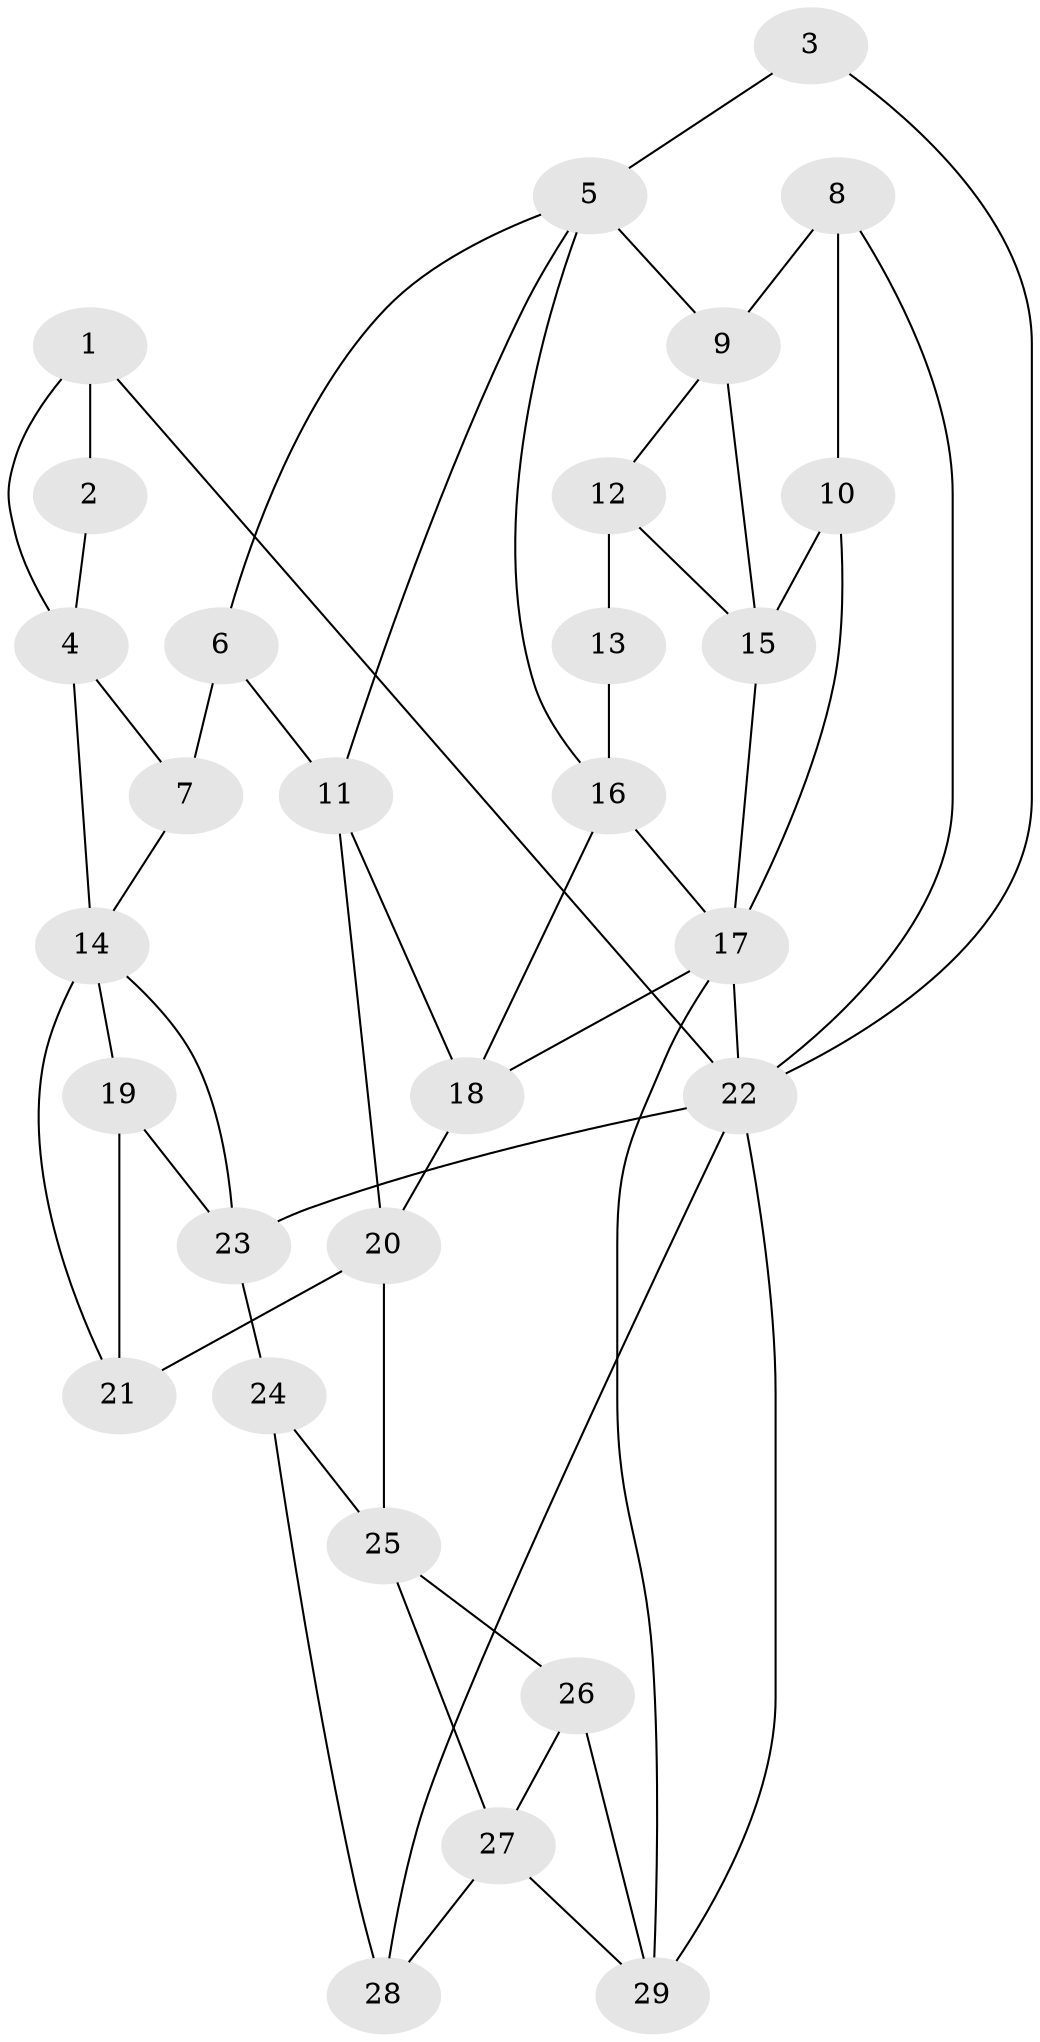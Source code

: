 // original degree distribution, {4: 0.23333333333333334, 6: 0.23333333333333334, 5: 0.5, 3: 0.03333333333333333}
// Generated by graph-tools (version 1.1) at 2025/38/03/04/25 23:38:34]
// undirected, 29 vertices, 53 edges
graph export_dot {
  node [color=gray90,style=filled];
  1;
  2;
  3;
  4;
  5;
  6;
  7;
  8;
  9;
  10;
  11;
  12;
  13;
  14;
  15;
  16;
  17;
  18;
  19;
  20;
  21;
  22;
  23;
  24;
  25;
  26;
  27;
  28;
  29;
  1 -- 2 [weight=1.0];
  1 -- 4 [weight=1.0];
  1 -- 22 [weight=1.0];
  2 -- 4 [weight=2.0];
  3 -- 5 [weight=2.0];
  3 -- 22 [weight=2.0];
  4 -- 7 [weight=1.0];
  4 -- 14 [weight=2.0];
  5 -- 6 [weight=1.0];
  5 -- 9 [weight=1.0];
  5 -- 11 [weight=1.0];
  5 -- 16 [weight=1.0];
  6 -- 7 [weight=2.0];
  6 -- 11 [weight=2.0];
  7 -- 14 [weight=1.0];
  8 -- 9 [weight=2.0];
  8 -- 10 [weight=2.0];
  8 -- 22 [weight=1.0];
  9 -- 12 [weight=1.0];
  9 -- 15 [weight=1.0];
  10 -- 15 [weight=1.0];
  10 -- 17 [weight=1.0];
  11 -- 18 [weight=1.0];
  11 -- 20 [weight=1.0];
  12 -- 13 [weight=2.0];
  12 -- 15 [weight=2.0];
  13 -- 16 [weight=2.0];
  14 -- 19 [weight=1.0];
  14 -- 21 [weight=1.0];
  14 -- 23 [weight=1.0];
  15 -- 17 [weight=1.0];
  16 -- 17 [weight=1.0];
  16 -- 18 [weight=1.0];
  17 -- 18 [weight=1.0];
  17 -- 22 [weight=1.0];
  17 -- 29 [weight=1.0];
  18 -- 20 [weight=1.0];
  19 -- 21 [weight=1.0];
  19 -- 23 [weight=2.0];
  20 -- 21 [weight=2.0];
  20 -- 25 [weight=1.0];
  22 -- 23 [weight=1.0];
  22 -- 28 [weight=1.0];
  22 -- 29 [weight=1.0];
  23 -- 24 [weight=1.0];
  24 -- 25 [weight=1.0];
  24 -- 28 [weight=1.0];
  25 -- 26 [weight=1.0];
  25 -- 27 [weight=2.0];
  26 -- 27 [weight=2.0];
  26 -- 29 [weight=1.0];
  27 -- 28 [weight=1.0];
  27 -- 29 [weight=1.0];
}
